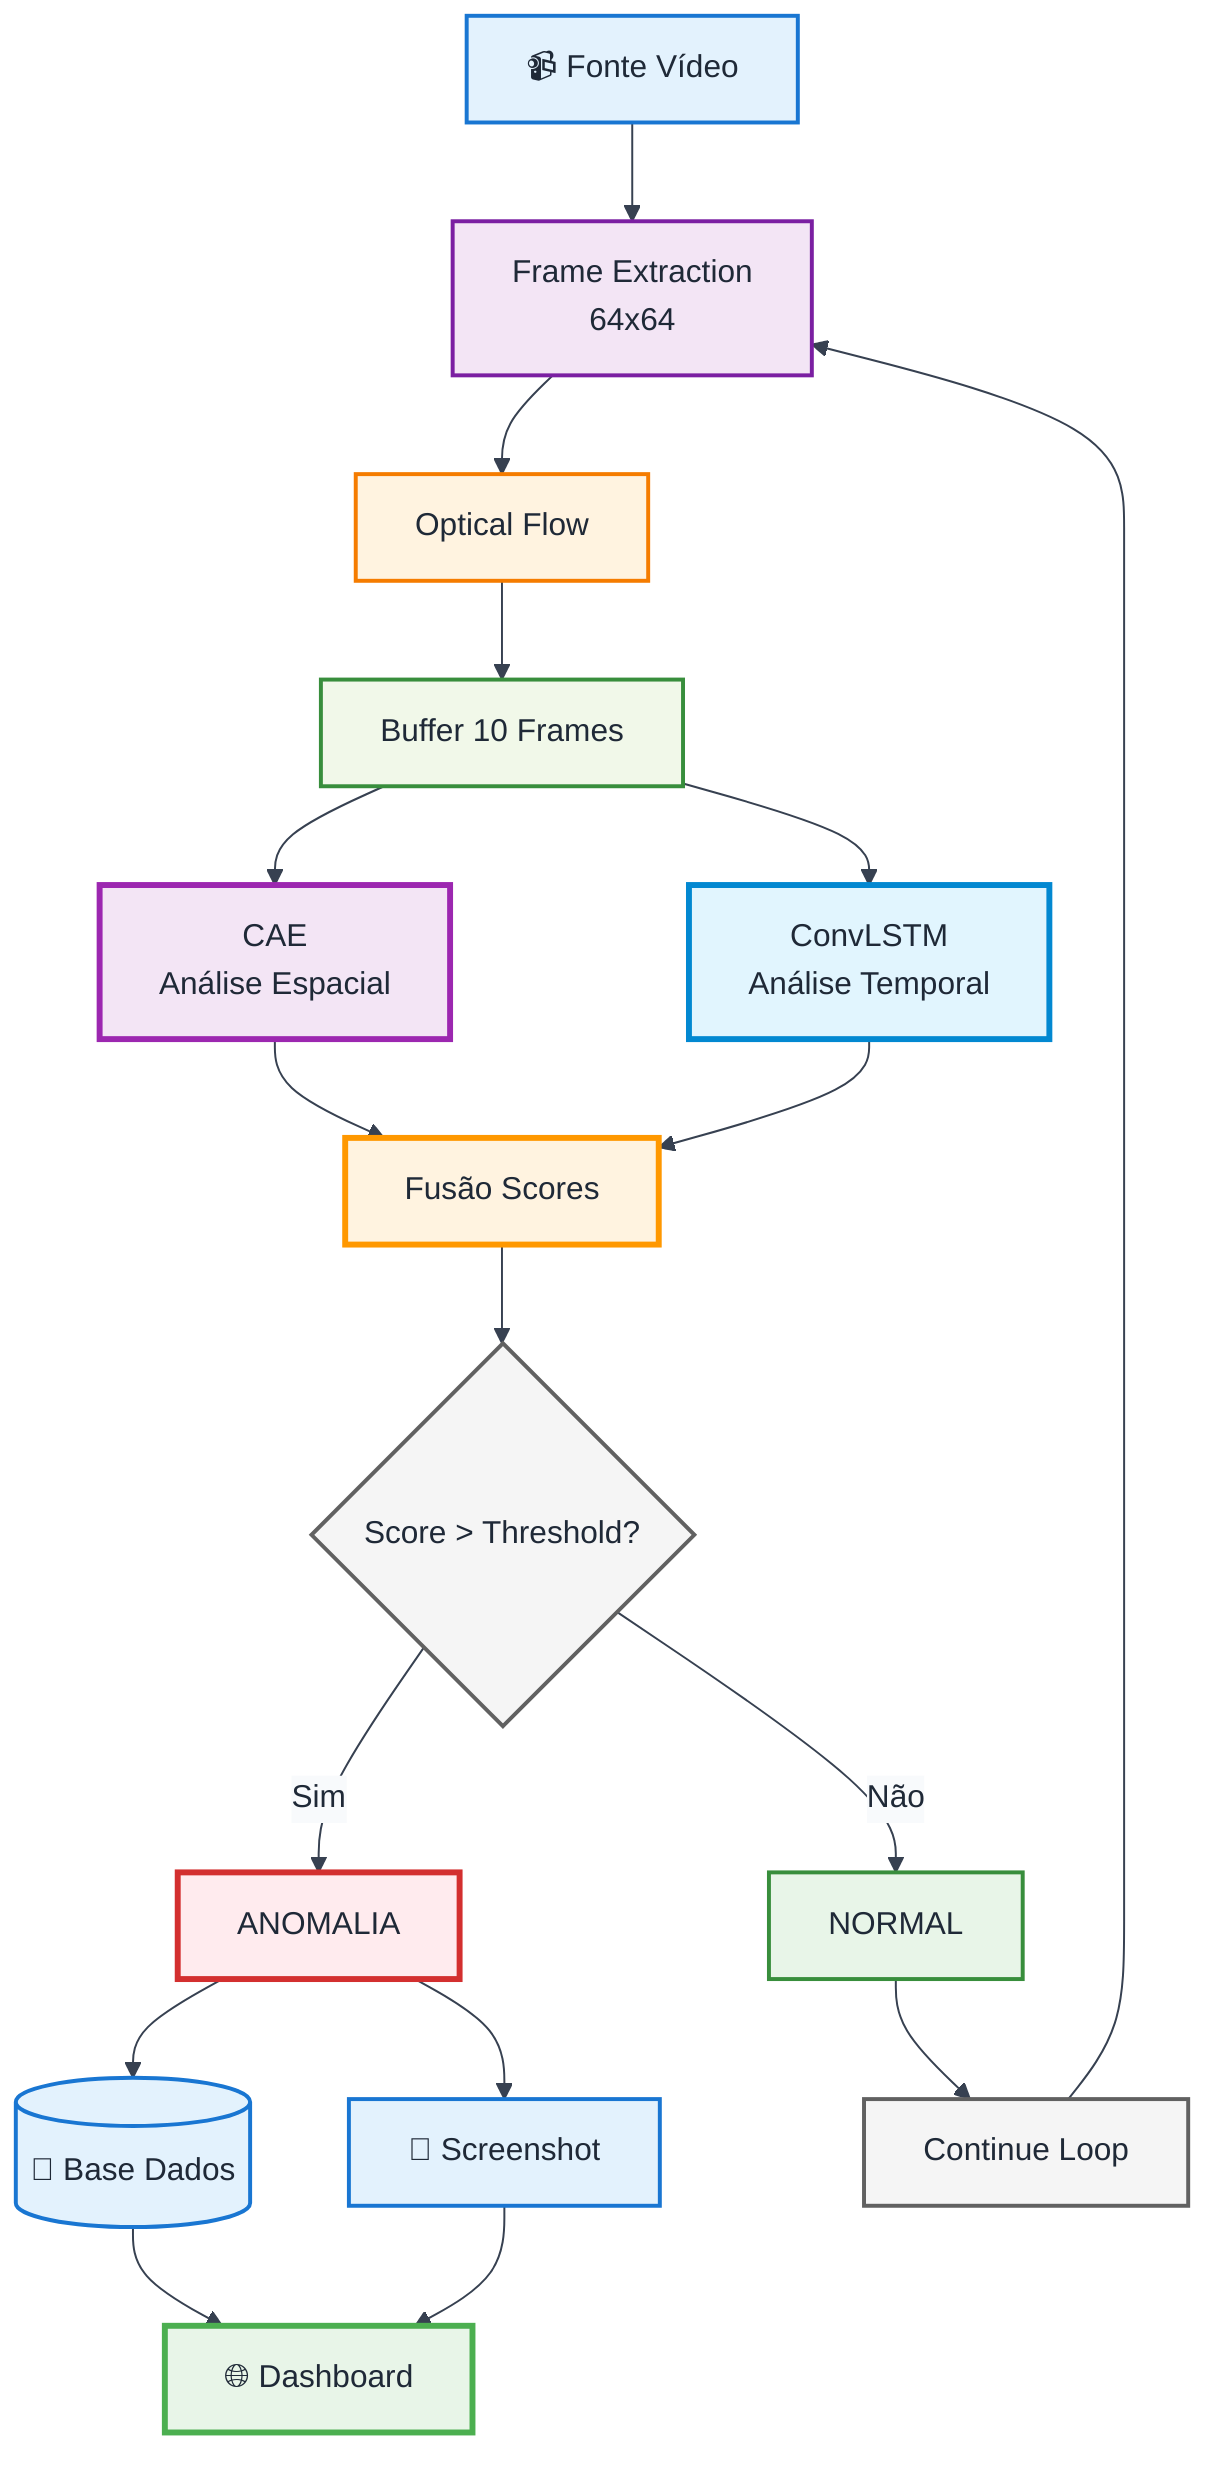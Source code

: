 %%{init: {
  'theme': 'base',
  'themeVariables': {
    'primaryColor': '#ffffff',
    'primaryTextColor': '#1f2937',
    'primaryBorderColor': '#374151',
    'lineColor': '#374151',
    'background': '#ffffff',
    'secondaryColor': '#f8fafc',
    'tertiaryColor': '#e2e8f0'
  }
}}%%

graph TD
    A[📹 Fonte Vídeo] --> B[Frame Extraction<br/>64x64]
    B --> C[ Optical Flow]
    C --> D[Buffer 10 Frames]
    
    D --> E[ CAE<br/>Análise Espacial]
    D --> F[ ConvLSTM<br/>Análise Temporal]
    
    E --> G[Fusão Scores]
    F --> G
    
    G --> H{Score > Threshold?}
    
    H -->|Sim| I[ ANOMALIA]
    H -->|Não| J[ NORMAL]
    
    I --> K[(💾 Base Dados)]
    I --> L[📸 Screenshot]
    K --> M[🌐 Dashboard]
    L --> M
    
    J --> N[Continue Loop]
    N --> B
    
    style A fill:#e3f2fd,stroke:#1976d2,stroke-width:2px,color:#1f2937
    style B fill:#f3e5f5,stroke:#7b1fa2,stroke-width:2px,color:#1f2937
    style C fill:#fff3e0,stroke:#f57c00,stroke-width:2px,color:#1f2937
    style D fill:#f1f8e9,stroke:#388e3c,stroke-width:2px,color:#1f2937
    style E fill:#f3e5f5,stroke:#9c27b0,stroke-width:3px,color:#1f2937
    style F fill:#e1f5fe,stroke:#0288d1,stroke-width:3px,color:#1f2937
    style G fill:#fff3e0,stroke:#ff9800,stroke-width:3px,color:#1f2937
    style H fill:#f5f5f5,stroke:#616161,stroke-width:2px,color:#1f2937
    style I fill:#ffebee,stroke:#d32f2f,stroke-width:3px,color:#1f2937
    style J fill:#e8f5e8,stroke:#388e3c,stroke-width:2px,color:#1f2937
    style K fill:#e3f2fd,stroke:#1976d2,stroke-width:2px,color:#1f2937
    style L fill:#e3f2fd,stroke:#1976d2,stroke-width:2px,color:#1f2937
    style M fill:#e8f5e8,stroke:#4caf50,stroke-width:3px,color:#1f2937
    style N fill:#f5f5f5,stroke:#616161,stroke-width:2px,color:#1f2937